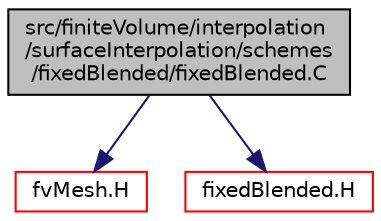 digraph "src/finiteVolume/interpolation/surfaceInterpolation/schemes/fixedBlended/fixedBlended.C"
{
  bgcolor="transparent";
  edge [fontname="Helvetica",fontsize="10",labelfontname="Helvetica",labelfontsize="10"];
  node [fontname="Helvetica",fontsize="10",shape=record];
  Node1 [label="src/finiteVolume/interpolation\l/surfaceInterpolation/schemes\l/fixedBlended/fixedBlended.C",height=0.2,width=0.4,color="black", fillcolor="grey75", style="filled", fontcolor="black"];
  Node1 -> Node2 [color="midnightblue",fontsize="10",style="solid",fontname="Helvetica"];
  Node2 [label="fvMesh.H",height=0.2,width=0.4,color="red",URL="$a05871.html"];
  Node1 -> Node3 [color="midnightblue",fontsize="10",style="solid",fontname="Helvetica"];
  Node3 [label="fixedBlended.H",height=0.2,width=0.4,color="red",URL="$a06087.html"];
}
